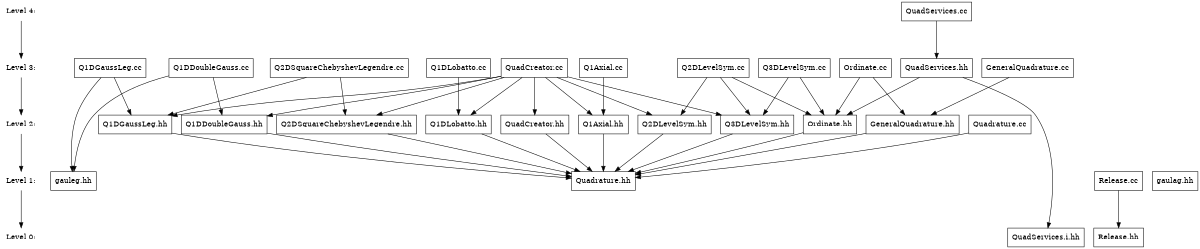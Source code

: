 digraph bubba_package_level {

    /* graph attributes */
    center=1;
    size="8,14";
    ranksep=1;

   /* levels */
   level0 [shape=plaintext, label="Level 0:", fontsize=14];
   level1 [shape=plaintext, label="Level 1:", fontsize=14];
   level2 [shape=plaintext, label="Level 2:", fontsize=14];
   level3 [shape=plaintext, label="Level 3:", fontsize=14];
   level4 [shape=plaintext, label="Level 4:", fontsize=14];

   level4 -> level3 -> level2 -> level1 -> level0;

   /* level 0 */
   QuadServicesihh [shape=box, label="QuadServices.i.hh"];
   Releasehh [shape=box, label="Release.hh"];

   /* level 1 */
   Releasecc [shape=box, label="Release.cc"];
   gaulaghh [shape=box, label="gaulag.hh"];
   gauleghh [shape=box, label="gauleg.hh"];
   Quadraturehh [shape=box, label="Quadrature.hh"];

   /* level 2 */
   QuadCreatorhh [shape=box, label="QuadCreator.hh"];
   Q2DSquareChebyshevLegendrehh [shape=box, label="Q2DSquareChebyshevLegendre.hh"];
   Q1DGaussLeghh [shape=box, label="Q1DGaussLeg.hh"];
   Ordinatehh [shape=box, label="Ordinate.hh"];
   Q1DDoubleGausshh [shape=box, label="Q1DDoubleGauss.hh"];
   GeneralQuadraturehh [shape=box, label="GeneralQuadrature.hh"];
   Q1Axialhh [shape=box, label="Q1Axial.hh"];
   Q1DLobattohh [shape=box, label="Q1DLobatto.hh"];
   Q2DLevelSymhh [shape=box, label="Q2DLevelSym.hh"];
   Quadraturecc [shape=box, label="Quadrature.cc"];
   Q3DLevelSymhh [shape=box, label="Q3DLevelSym.hh"];

   /* level 3 */
   QuadServiceshh [shape=box, label="QuadServices.hh"];
   Q2DLevelSymcc [shape=box, label="Q2DLevelSym.cc"];
   Q1Axialcc [shape=box, label="Q1Axial.cc"];
   Ordinatecc [shape=box, label="Ordinate.cc"];
   Q1DGaussLegcc [shape=box, label="Q1DGaussLeg.cc"];
   Q2DSquareChebyshevLegendrecc [shape=box, label="Q2DSquareChebyshevLegendre.cc"];
   GeneralQuadraturecc [shape=box, label="GeneralQuadrature.cc"];
   QuadCreatorcc [shape=box, label="QuadCreator.cc"];
   Q3DLevelSymcc [shape=box, label="Q3DLevelSym.cc"];
   Q1DLobattocc [shape=box, label="Q1DLobatto.cc"];
   Q1DDoubleGausscc [shape=box, label="Q1DDoubleGauss.cc"];

   /* level 4 */
   QuadServicescc [shape=box, label="QuadServices.cc"];

   /* Dependencies */
   {rank=same; level0 QuadServicesihh Releasehh};
   {rank=same; level1 Releasecc gaulaghh gauleghh Quadraturehh};
   {rank=same; level2 QuadCreatorhh Q2DSquareChebyshevLegendrehh Q1DGaussLeghh Ordinatehh Q1DDoubleGausshh GeneralQuadraturehh Q1Axialhh Q1DLobattohh Q2DLevelSymhh Quadraturecc Q3DLevelSymhh};
   {rank=same; level3 QuadServiceshh Q2DLevelSymcc Q1Axialcc Ordinatecc Q1DGaussLegcc Q2DSquareChebyshevLegendrecc GeneralQuadraturecc QuadCreatorcc Q3DLevelSymcc Q1DLobattocc Q1DDoubleGausscc};
   {rank=same; level4 QuadServicescc};

   /* level 1 */
   Releasecc -> { Releasehh};
   gaulaghh -> {};
   gauleghh -> {};
   Quadraturehh -> {};

   /* level 2 */
   QuadCreatorhh -> { Quadraturehh};
   Q2DSquareChebyshevLegendrehh -> { Quadraturehh};
   Q1DGaussLeghh -> { Quadraturehh};
   Ordinatehh -> { Quadraturehh};
   Q1DDoubleGausshh -> { Quadraturehh};
   GeneralQuadraturehh -> { Quadraturehh};
   Q1Axialhh -> { Quadraturehh};
   Q1DLobattohh -> { Quadraturehh};
   Q2DLevelSymhh -> { Quadraturehh};
   Quadraturecc -> { Quadraturehh};
   Q3DLevelSymhh -> { Quadraturehh};

   /* level 3 */
   QuadServiceshh -> { Ordinatehh QuadServicesihh};
   Q2DLevelSymcc -> { Q3DLevelSymhh Q2DLevelSymhh Ordinatehh};
   Q1Axialcc -> { Q1Axialhh};
   Ordinatecc -> { Ordinatehh GeneralQuadraturehh};
   Q1DGaussLegcc -> { Q1DGaussLeghh gauleghh};
   Q2DSquareChebyshevLegendrecc -> { Q1DGaussLeghh Q2DSquareChebyshevLegendrehh};
   GeneralQuadraturecc -> { GeneralQuadraturehh};
   QuadCreatorcc -> { Q1DGaussLeghh Q1DLobattohh Q1DDoubleGausshh Q1Axialhh Q2DLevelSymhh Q3DLevelSymhh Q2DSquareChebyshevLegendrehh QuadCreatorhh};
   Q3DLevelSymcc -> { Q3DLevelSymhh Ordinatehh};
   Q1DLobattocc -> { Q1DLobattohh};
   Q1DDoubleGausscc -> { gauleghh Q1DDoubleGausshh};

   /* level 4 */
   QuadServicescc -> { QuadServiceshh};

}
